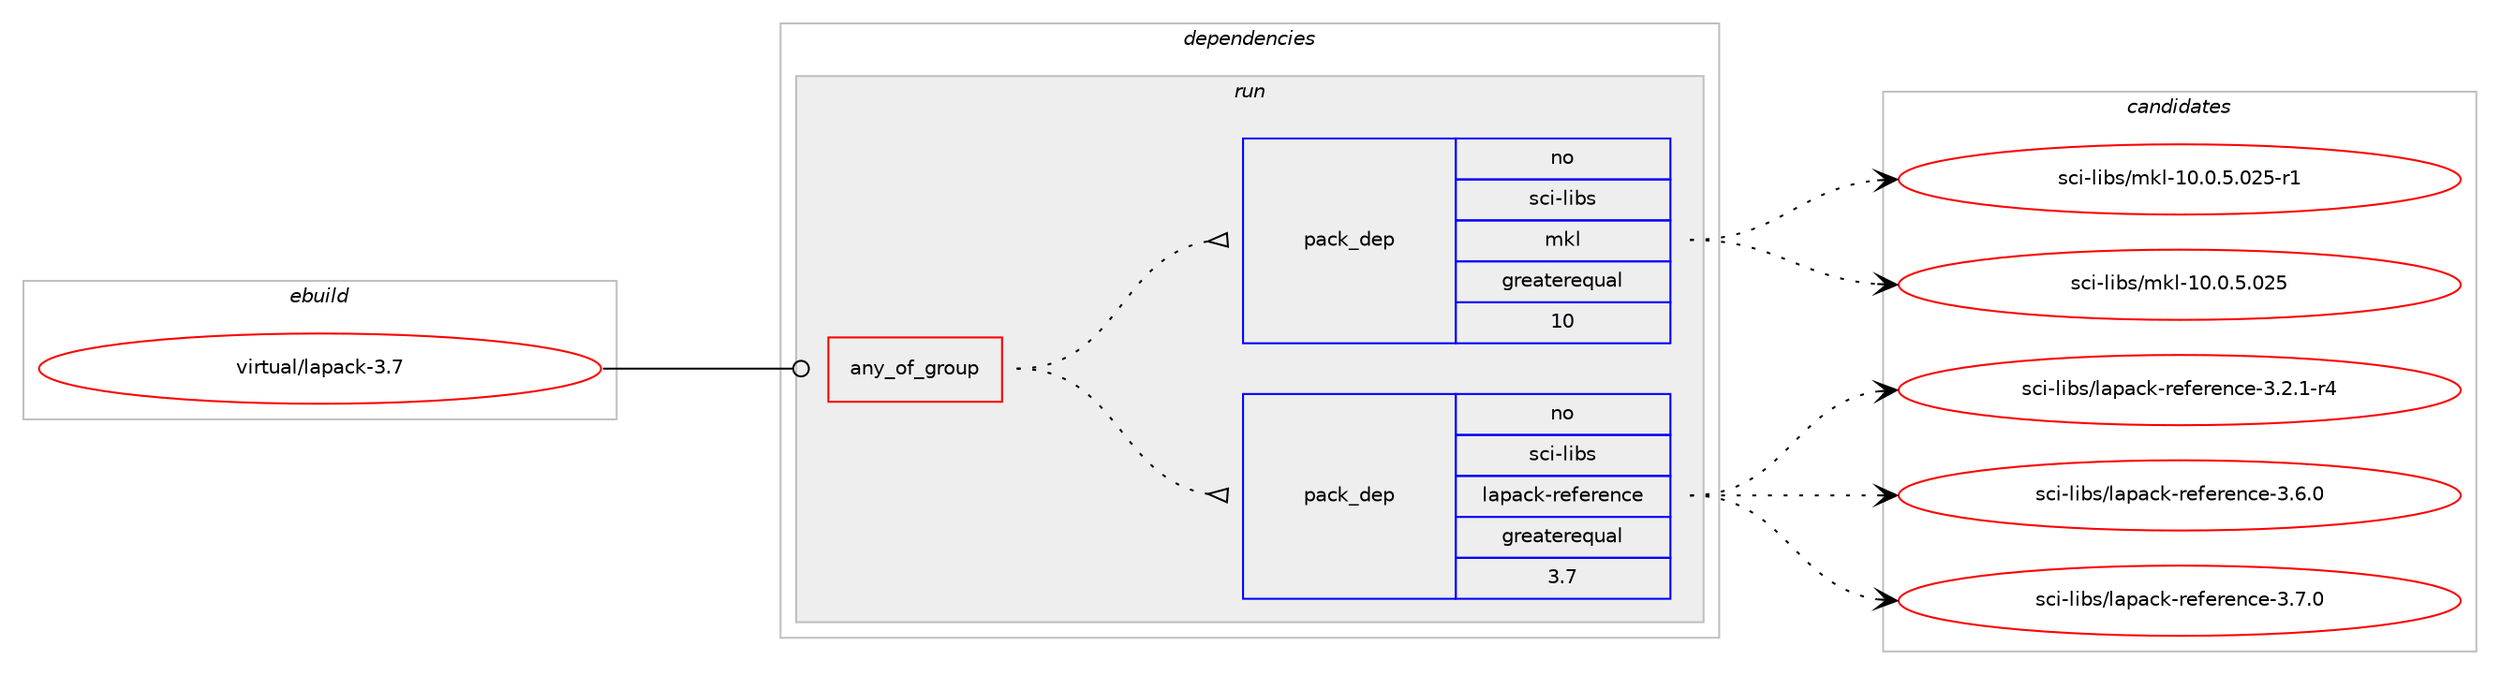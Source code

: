 digraph prolog {

# *************
# Graph options
# *************

newrank=true;
concentrate=true;
compound=true;
graph [rankdir=LR,fontname=Helvetica,fontsize=10,ranksep=1.5];#, ranksep=2.5, nodesep=0.2];
edge  [arrowhead=vee];
node  [fontname=Helvetica,fontsize=10];

# **********
# The ebuild
# **********

subgraph cluster_leftcol {
color=gray;
rank=same;
label=<<i>ebuild</i>>;
id [label="virtual/lapack-3.7", color=red, width=4, href="../virtual/lapack-3.7.svg"];
}

# ****************
# The dependencies
# ****************

subgraph cluster_midcol {
color=gray;
label=<<i>dependencies</i>>;
subgraph cluster_compile {
fillcolor="#eeeeee";
style=filled;
label=<<i>compile</i>>;
}
subgraph cluster_compileandrun {
fillcolor="#eeeeee";
style=filled;
label=<<i>compile and run</i>>;
}
subgraph cluster_run {
fillcolor="#eeeeee";
style=filled;
label=<<i>run</i>>;
subgraph any15343 {
dependency900353 [label=<<TABLE BORDER="0" CELLBORDER="1" CELLSPACING="0" CELLPADDING="4"><TR><TD CELLPADDING="10">any_of_group</TD></TR></TABLE>>, shape=none, color=red];subgraph pack668121 {
dependency900354 [label=<<TABLE BORDER="0" CELLBORDER="1" CELLSPACING="0" CELLPADDING="4" WIDTH="220"><TR><TD ROWSPAN="6" CELLPADDING="30">pack_dep</TD></TR><TR><TD WIDTH="110">no</TD></TR><TR><TD>sci-libs</TD></TR><TR><TD>lapack-reference</TD></TR><TR><TD>greaterequal</TD></TR><TR><TD>3.7</TD></TR></TABLE>>, shape=none, color=blue];
}
dependency900353:e -> dependency900354:w [weight=20,style="dotted",arrowhead="oinv"];
subgraph pack668122 {
dependency900355 [label=<<TABLE BORDER="0" CELLBORDER="1" CELLSPACING="0" CELLPADDING="4" WIDTH="220"><TR><TD ROWSPAN="6" CELLPADDING="30">pack_dep</TD></TR><TR><TD WIDTH="110">no</TD></TR><TR><TD>sci-libs</TD></TR><TR><TD>mkl</TD></TR><TR><TD>greaterequal</TD></TR><TR><TD>10</TD></TR></TABLE>>, shape=none, color=blue];
}
dependency900353:e -> dependency900355:w [weight=20,style="dotted",arrowhead="oinv"];
}
id:e -> dependency900353:w [weight=20,style="solid",arrowhead="odot"];
}
}

# **************
# The candidates
# **************

subgraph cluster_choices {
rank=same;
color=gray;
label=<<i>candidates</i>>;

subgraph choice668121 {
color=black;
nodesep=1;
choice1159910545108105981154710897112979910745114101102101114101110991014551465046494511452 [label="sci-libs/lapack-reference-3.2.1-r4", color=red, width=4,href="../sci-libs/lapack-reference-3.2.1-r4.svg"];
choice115991054510810598115471089711297991074511410110210111410111099101455146544648 [label="sci-libs/lapack-reference-3.6.0", color=red, width=4,href="../sci-libs/lapack-reference-3.6.0.svg"];
choice115991054510810598115471089711297991074511410110210111410111099101455146554648 [label="sci-libs/lapack-reference-3.7.0", color=red, width=4,href="../sci-libs/lapack-reference-3.7.0.svg"];
dependency900354:e -> choice1159910545108105981154710897112979910745114101102101114101110991014551465046494511452:w [style=dotted,weight="100"];
dependency900354:e -> choice115991054510810598115471089711297991074511410110210111410111099101455146544648:w [style=dotted,weight="100"];
dependency900354:e -> choice115991054510810598115471089711297991074511410110210111410111099101455146554648:w [style=dotted,weight="100"];
}
subgraph choice668122 {
color=black;
nodesep=1;
choice115991054510810598115471091071084549484648465346485053 [label="sci-libs/mkl-10.0.5.025", color=red, width=4,href="../sci-libs/mkl-10.0.5.025.svg"];
choice1159910545108105981154710910710845494846484653464850534511449 [label="sci-libs/mkl-10.0.5.025-r1", color=red, width=4,href="../sci-libs/mkl-10.0.5.025-r1.svg"];
dependency900355:e -> choice115991054510810598115471091071084549484648465346485053:w [style=dotted,weight="100"];
dependency900355:e -> choice1159910545108105981154710910710845494846484653464850534511449:w [style=dotted,weight="100"];
}
}

}
